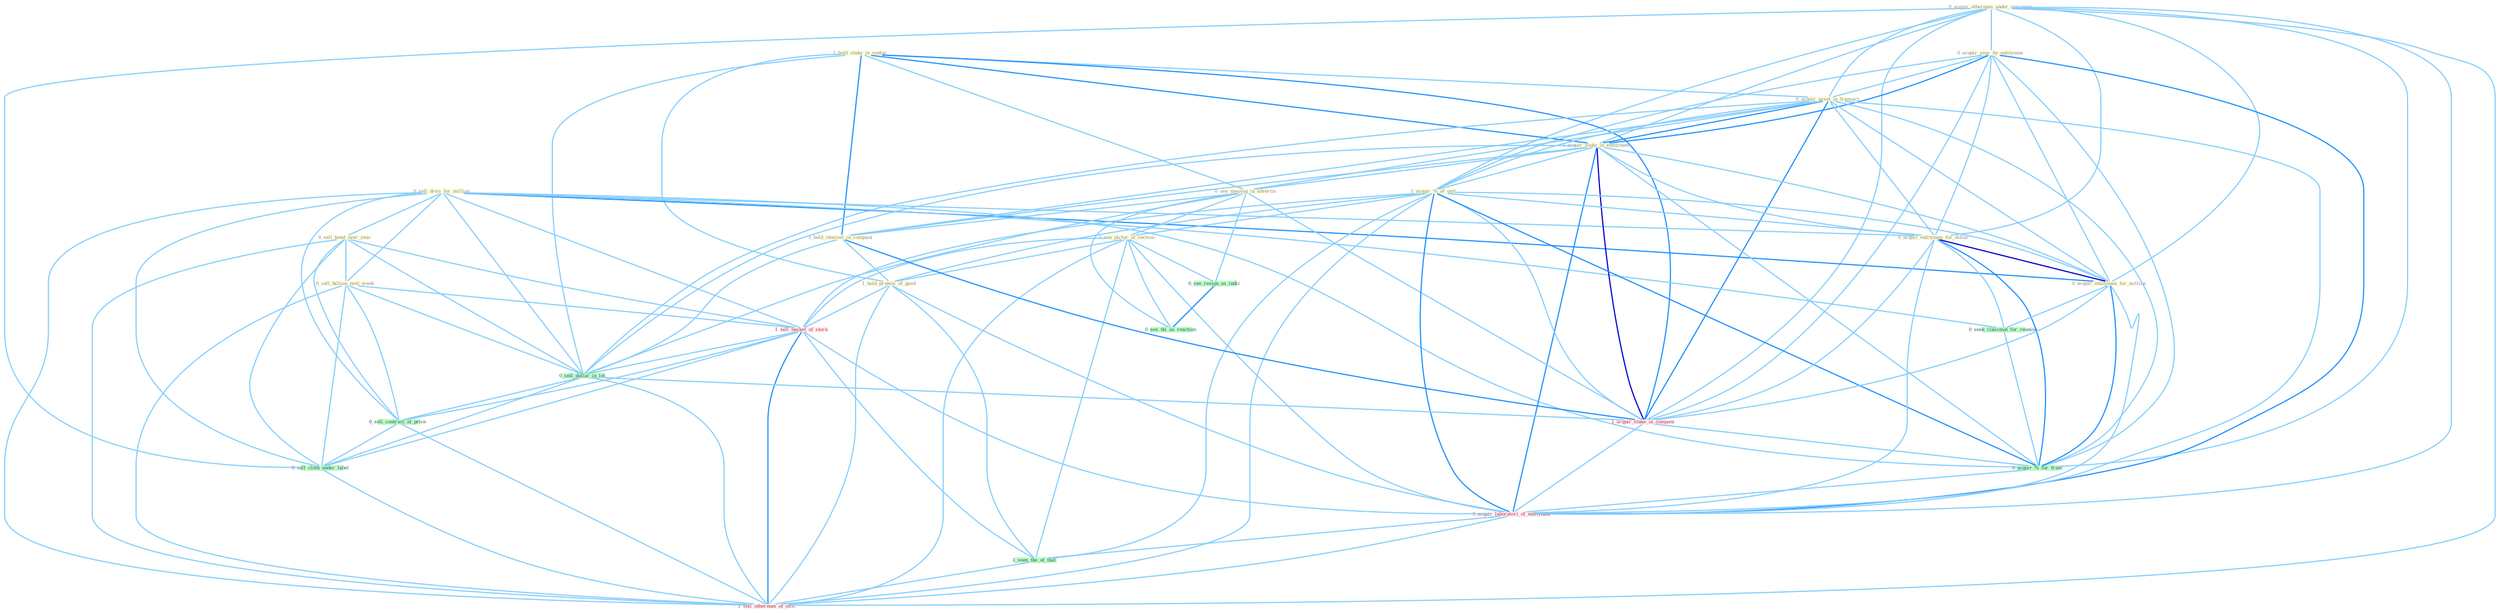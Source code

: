 Graph G{ 
    node
    [shape=polygon,style=filled,width=.5,height=.06,color="#BDFCC9",fixedsize=true,fontsize=4,
    fontcolor="#2f4f4f"];
    {node
    [color="#ffffe0", fontcolor="#8b7d6b"] "0_acquir_othernum_under_circumst " "0_acquir_year_by_entitynam " "1_hold_stake_in_ventur " "0_acquir_asset_in_transact " "0_sell_divis_for_million " "0_sell_bond_over_year " "1_acquir_stake_in_entitynam " "0_see_messag_in_advertis " "0_sell_billion_next_week " "1_acquir_%_of_unit " "0_acquir_entitynam_for_dollar " "1_see_pictur_of_section " "1_hold_interest_in_compani " "0_acquir_entitynam_for_million " "1_hold_promis_of_good "}
{node [color="#fff0f5", fontcolor="#b22222"] "1_sell_basket_of_stock " "1_acquir_stake_in_compani " "1_acquir_laboratori_of_entitynam " "1_sell_othernum_of_offic "}
edge [color="#B0E2FF"];

	"0_acquir_othernum_under_circumst " -- "0_acquir_year_by_entitynam " [w="1", color="#87cefa" ];
	"0_acquir_othernum_under_circumst " -- "0_acquir_asset_in_transact " [w="1", color="#87cefa" ];
	"0_acquir_othernum_under_circumst " -- "1_acquir_stake_in_entitynam " [w="1", color="#87cefa" ];
	"0_acquir_othernum_under_circumst " -- "1_acquir_%_of_unit " [w="1", color="#87cefa" ];
	"0_acquir_othernum_under_circumst " -- "0_acquir_entitynam_for_dollar " [w="1", color="#87cefa" ];
	"0_acquir_othernum_under_circumst " -- "0_acquir_entitynam_for_million " [w="1", color="#87cefa" ];
	"0_acquir_othernum_under_circumst " -- "1_acquir_stake_in_compani " [w="1", color="#87cefa" ];
	"0_acquir_othernum_under_circumst " -- "0_acquir_%_for_franc " [w="1", color="#87cefa" ];
	"0_acquir_othernum_under_circumst " -- "1_acquir_laboratori_of_entitynam " [w="1", color="#87cefa" ];
	"0_acquir_othernum_under_circumst " -- "0_sell_cloth_under_label " [w="1", color="#87cefa" ];
	"0_acquir_othernum_under_circumst " -- "1_sell_othernum_of_offic " [w="1", color="#87cefa" ];
	"0_acquir_year_by_entitynam " -- "0_acquir_asset_in_transact " [w="1", color="#87cefa" ];
	"0_acquir_year_by_entitynam " -- "1_acquir_stake_in_entitynam " [w="2", color="#1e90ff" , len=0.8];
	"0_acquir_year_by_entitynam " -- "1_acquir_%_of_unit " [w="1", color="#87cefa" ];
	"0_acquir_year_by_entitynam " -- "0_acquir_entitynam_for_dollar " [w="1", color="#87cefa" ];
	"0_acquir_year_by_entitynam " -- "0_acquir_entitynam_for_million " [w="1", color="#87cefa" ];
	"0_acquir_year_by_entitynam " -- "1_acquir_stake_in_compani " [w="1", color="#87cefa" ];
	"0_acquir_year_by_entitynam " -- "0_acquir_%_for_franc " [w="1", color="#87cefa" ];
	"0_acquir_year_by_entitynam " -- "1_acquir_laboratori_of_entitynam " [w="2", color="#1e90ff" , len=0.8];
	"1_hold_stake_in_ventur " -- "0_acquir_asset_in_transact " [w="1", color="#87cefa" ];
	"1_hold_stake_in_ventur " -- "1_acquir_stake_in_entitynam " [w="2", color="#1e90ff" , len=0.8];
	"1_hold_stake_in_ventur " -- "0_see_messag_in_advertis " [w="1", color="#87cefa" ];
	"1_hold_stake_in_ventur " -- "1_hold_interest_in_compani " [w="2", color="#1e90ff" , len=0.8];
	"1_hold_stake_in_ventur " -- "1_hold_promis_of_good " [w="1", color="#87cefa" ];
	"1_hold_stake_in_ventur " -- "0_sell_dollar_in_lot " [w="1", color="#87cefa" ];
	"1_hold_stake_in_ventur " -- "1_acquir_stake_in_compani " [w="2", color="#1e90ff" , len=0.8];
	"0_acquir_asset_in_transact " -- "1_acquir_stake_in_entitynam " [w="2", color="#1e90ff" , len=0.8];
	"0_acquir_asset_in_transact " -- "0_see_messag_in_advertis " [w="1", color="#87cefa" ];
	"0_acquir_asset_in_transact " -- "1_acquir_%_of_unit " [w="1", color="#87cefa" ];
	"0_acquir_asset_in_transact " -- "0_acquir_entitynam_for_dollar " [w="1", color="#87cefa" ];
	"0_acquir_asset_in_transact " -- "1_hold_interest_in_compani " [w="1", color="#87cefa" ];
	"0_acquir_asset_in_transact " -- "0_acquir_entitynam_for_million " [w="1", color="#87cefa" ];
	"0_acquir_asset_in_transact " -- "0_sell_dollar_in_lot " [w="1", color="#87cefa" ];
	"0_acquir_asset_in_transact " -- "1_acquir_stake_in_compani " [w="2", color="#1e90ff" , len=0.8];
	"0_acquir_asset_in_transact " -- "0_acquir_%_for_franc " [w="1", color="#87cefa" ];
	"0_acquir_asset_in_transact " -- "1_acquir_laboratori_of_entitynam " [w="1", color="#87cefa" ];
	"0_sell_divis_for_million " -- "0_sell_bond_over_year " [w="1", color="#87cefa" ];
	"0_sell_divis_for_million " -- "0_sell_billion_next_week " [w="1", color="#87cefa" ];
	"0_sell_divis_for_million " -- "0_acquir_entitynam_for_dollar " [w="1", color="#87cefa" ];
	"0_sell_divis_for_million " -- "0_acquir_entitynam_for_million " [w="2", color="#1e90ff" , len=0.8];
	"0_sell_divis_for_million " -- "0_seek_classmat_for_reunion " [w="1", color="#87cefa" ];
	"0_sell_divis_for_million " -- "1_sell_basket_of_stock " [w="1", color="#87cefa" ];
	"0_sell_divis_for_million " -- "0_sell_dollar_in_lot " [w="1", color="#87cefa" ];
	"0_sell_divis_for_million " -- "0_acquir_%_for_franc " [w="1", color="#87cefa" ];
	"0_sell_divis_for_million " -- "0_sell_contract_at_price " [w="1", color="#87cefa" ];
	"0_sell_divis_for_million " -- "0_sell_cloth_under_label " [w="1", color="#87cefa" ];
	"0_sell_divis_for_million " -- "1_sell_othernum_of_offic " [w="1", color="#87cefa" ];
	"0_sell_bond_over_year " -- "0_sell_billion_next_week " [w="1", color="#87cefa" ];
	"0_sell_bond_over_year " -- "1_sell_basket_of_stock " [w="1", color="#87cefa" ];
	"0_sell_bond_over_year " -- "0_sell_dollar_in_lot " [w="1", color="#87cefa" ];
	"0_sell_bond_over_year " -- "0_sell_contract_at_price " [w="1", color="#87cefa" ];
	"0_sell_bond_over_year " -- "0_sell_cloth_under_label " [w="1", color="#87cefa" ];
	"0_sell_bond_over_year " -- "1_sell_othernum_of_offic " [w="1", color="#87cefa" ];
	"1_acquir_stake_in_entitynam " -- "0_see_messag_in_advertis " [w="1", color="#87cefa" ];
	"1_acquir_stake_in_entitynam " -- "1_acquir_%_of_unit " [w="1", color="#87cefa" ];
	"1_acquir_stake_in_entitynam " -- "0_acquir_entitynam_for_dollar " [w="1", color="#87cefa" ];
	"1_acquir_stake_in_entitynam " -- "1_hold_interest_in_compani " [w="1", color="#87cefa" ];
	"1_acquir_stake_in_entitynam " -- "0_acquir_entitynam_for_million " [w="1", color="#87cefa" ];
	"1_acquir_stake_in_entitynam " -- "0_sell_dollar_in_lot " [w="1", color="#87cefa" ];
	"1_acquir_stake_in_entitynam " -- "1_acquir_stake_in_compani " [w="3", color="#0000cd" , len=0.6];
	"1_acquir_stake_in_entitynam " -- "0_acquir_%_for_franc " [w="1", color="#87cefa" ];
	"1_acquir_stake_in_entitynam " -- "1_acquir_laboratori_of_entitynam " [w="2", color="#1e90ff" , len=0.8];
	"0_see_messag_in_advertis " -- "1_see_pictur_of_section " [w="1", color="#87cefa" ];
	"0_see_messag_in_advertis " -- "1_hold_interest_in_compani " [w="1", color="#87cefa" ];
	"0_see_messag_in_advertis " -- "0_sell_dollar_in_lot " [w="1", color="#87cefa" ];
	"0_see_messag_in_advertis " -- "0_see_resign_as_indic " [w="1", color="#87cefa" ];
	"0_see_messag_in_advertis " -- "1_acquir_stake_in_compani " [w="1", color="#87cefa" ];
	"0_see_messag_in_advertis " -- "0_see_thi_as_reaction " [w="1", color="#87cefa" ];
	"0_sell_billion_next_week " -- "1_sell_basket_of_stock " [w="1", color="#87cefa" ];
	"0_sell_billion_next_week " -- "0_sell_dollar_in_lot " [w="1", color="#87cefa" ];
	"0_sell_billion_next_week " -- "0_sell_contract_at_price " [w="1", color="#87cefa" ];
	"0_sell_billion_next_week " -- "0_sell_cloth_under_label " [w="1", color="#87cefa" ];
	"0_sell_billion_next_week " -- "1_sell_othernum_of_offic " [w="1", color="#87cefa" ];
	"1_acquir_%_of_unit " -- "0_acquir_entitynam_for_dollar " [w="1", color="#87cefa" ];
	"1_acquir_%_of_unit " -- "1_see_pictur_of_section " [w="1", color="#87cefa" ];
	"1_acquir_%_of_unit " -- "0_acquir_entitynam_for_million " [w="1", color="#87cefa" ];
	"1_acquir_%_of_unit " -- "1_hold_promis_of_good " [w="1", color="#87cefa" ];
	"1_acquir_%_of_unit " -- "1_sell_basket_of_stock " [w="1", color="#87cefa" ];
	"1_acquir_%_of_unit " -- "1_acquir_stake_in_compani " [w="1", color="#87cefa" ];
	"1_acquir_%_of_unit " -- "0_acquir_%_for_franc " [w="2", color="#1e90ff" , len=0.8];
	"1_acquir_%_of_unit " -- "1_acquir_laboratori_of_entitynam " [w="2", color="#1e90ff" , len=0.8];
	"1_acquir_%_of_unit " -- "1_seen_the_of_that " [w="1", color="#87cefa" ];
	"1_acquir_%_of_unit " -- "1_sell_othernum_of_offic " [w="1", color="#87cefa" ];
	"0_acquir_entitynam_for_dollar " -- "0_acquir_entitynam_for_million " [w="3", color="#0000cd" , len=0.6];
	"0_acquir_entitynam_for_dollar " -- "0_seek_classmat_for_reunion " [w="1", color="#87cefa" ];
	"0_acquir_entitynam_for_dollar " -- "1_acquir_stake_in_compani " [w="1", color="#87cefa" ];
	"0_acquir_entitynam_for_dollar " -- "0_acquir_%_for_franc " [w="2", color="#1e90ff" , len=0.8];
	"0_acquir_entitynam_for_dollar " -- "1_acquir_laboratori_of_entitynam " [w="1", color="#87cefa" ];
	"1_see_pictur_of_section " -- "1_hold_promis_of_good " [w="1", color="#87cefa" ];
	"1_see_pictur_of_section " -- "1_sell_basket_of_stock " [w="1", color="#87cefa" ];
	"1_see_pictur_of_section " -- "0_see_resign_as_indic " [w="1", color="#87cefa" ];
	"1_see_pictur_of_section " -- "1_acquir_laboratori_of_entitynam " [w="1", color="#87cefa" ];
	"1_see_pictur_of_section " -- "1_seen_the_of_that " [w="1", color="#87cefa" ];
	"1_see_pictur_of_section " -- "1_sell_othernum_of_offic " [w="1", color="#87cefa" ];
	"1_see_pictur_of_section " -- "0_see_thi_as_reaction " [w="1", color="#87cefa" ];
	"1_hold_interest_in_compani " -- "1_hold_promis_of_good " [w="1", color="#87cefa" ];
	"1_hold_interest_in_compani " -- "0_sell_dollar_in_lot " [w="1", color="#87cefa" ];
	"1_hold_interest_in_compani " -- "1_acquir_stake_in_compani " [w="2", color="#1e90ff" , len=0.8];
	"0_acquir_entitynam_for_million " -- "0_seek_classmat_for_reunion " [w="1", color="#87cefa" ];
	"0_acquir_entitynam_for_million " -- "1_acquir_stake_in_compani " [w="1", color="#87cefa" ];
	"0_acquir_entitynam_for_million " -- "0_acquir_%_for_franc " [w="2", color="#1e90ff" , len=0.8];
	"0_acquir_entitynam_for_million " -- "1_acquir_laboratori_of_entitynam " [w="1", color="#87cefa" ];
	"1_hold_promis_of_good " -- "1_sell_basket_of_stock " [w="1", color="#87cefa" ];
	"1_hold_promis_of_good " -- "1_acquir_laboratori_of_entitynam " [w="1", color="#87cefa" ];
	"1_hold_promis_of_good " -- "1_seen_the_of_that " [w="1", color="#87cefa" ];
	"1_hold_promis_of_good " -- "1_sell_othernum_of_offic " [w="1", color="#87cefa" ];
	"0_seek_classmat_for_reunion " -- "0_acquir_%_for_franc " [w="1", color="#87cefa" ];
	"1_sell_basket_of_stock " -- "0_sell_dollar_in_lot " [w="1", color="#87cefa" ];
	"1_sell_basket_of_stock " -- "0_sell_contract_at_price " [w="1", color="#87cefa" ];
	"1_sell_basket_of_stock " -- "1_acquir_laboratori_of_entitynam " [w="1", color="#87cefa" ];
	"1_sell_basket_of_stock " -- "0_sell_cloth_under_label " [w="1", color="#87cefa" ];
	"1_sell_basket_of_stock " -- "1_seen_the_of_that " [w="1", color="#87cefa" ];
	"1_sell_basket_of_stock " -- "1_sell_othernum_of_offic " [w="2", color="#1e90ff" , len=0.8];
	"0_sell_dollar_in_lot " -- "1_acquir_stake_in_compani " [w="1", color="#87cefa" ];
	"0_sell_dollar_in_lot " -- "0_sell_contract_at_price " [w="1", color="#87cefa" ];
	"0_sell_dollar_in_lot " -- "0_sell_cloth_under_label " [w="1", color="#87cefa" ];
	"0_sell_dollar_in_lot " -- "1_sell_othernum_of_offic " [w="1", color="#87cefa" ];
	"0_see_resign_as_indic " -- "0_see_thi_as_reaction " [w="2", color="#1e90ff" , len=0.8];
	"1_acquir_stake_in_compani " -- "0_acquir_%_for_franc " [w="1", color="#87cefa" ];
	"1_acquir_stake_in_compani " -- "1_acquir_laboratori_of_entitynam " [w="1", color="#87cefa" ];
	"0_acquir_%_for_franc " -- "1_acquir_laboratori_of_entitynam " [w="1", color="#87cefa" ];
	"0_sell_contract_at_price " -- "0_sell_cloth_under_label " [w="1", color="#87cefa" ];
	"0_sell_contract_at_price " -- "1_sell_othernum_of_offic " [w="1", color="#87cefa" ];
	"1_acquir_laboratori_of_entitynam " -- "1_seen_the_of_that " [w="1", color="#87cefa" ];
	"1_acquir_laboratori_of_entitynam " -- "1_sell_othernum_of_offic " [w="1", color="#87cefa" ];
	"0_sell_cloth_under_label " -- "1_sell_othernum_of_offic " [w="1", color="#87cefa" ];
	"1_seen_the_of_that " -- "1_sell_othernum_of_offic " [w="1", color="#87cefa" ];
}